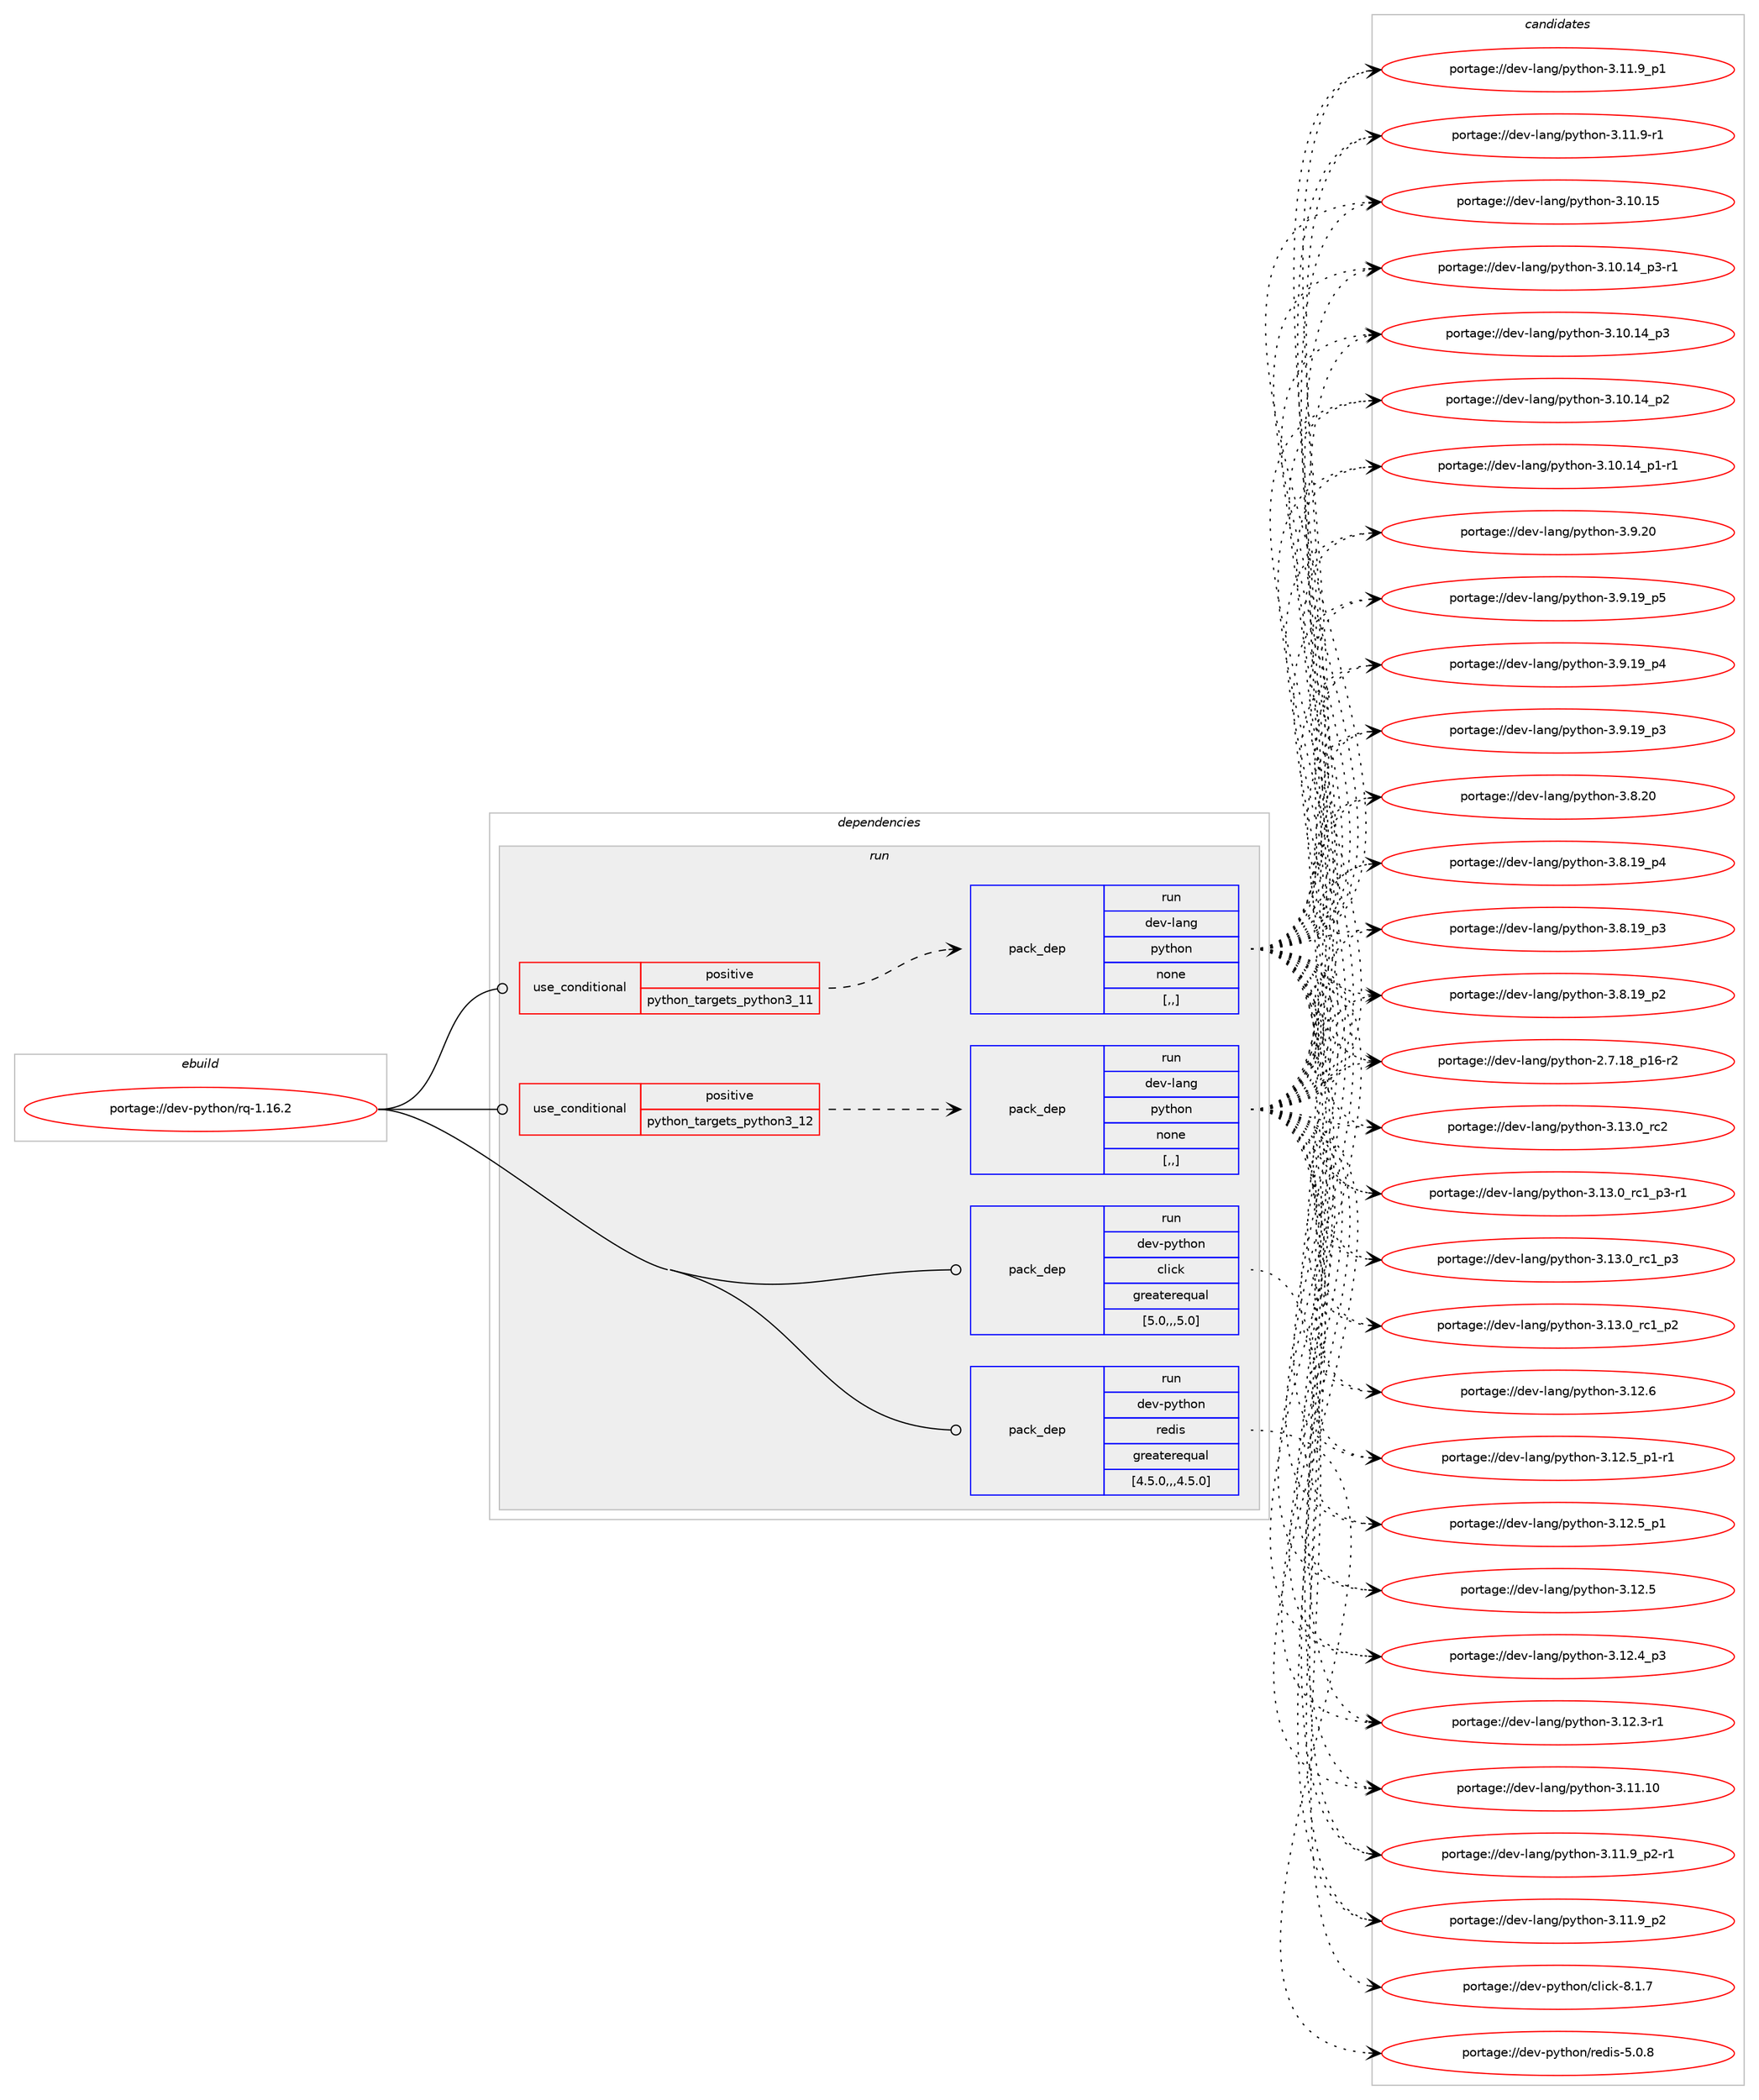 digraph prolog {

# *************
# Graph options
# *************

newrank=true;
concentrate=true;
compound=true;
graph [rankdir=LR,fontname=Helvetica,fontsize=10,ranksep=1.5];#, ranksep=2.5, nodesep=0.2];
edge  [arrowhead=vee];
node  [fontname=Helvetica,fontsize=10];

# **********
# The ebuild
# **********

subgraph cluster_leftcol {
color=gray;
label=<<i>ebuild</i>>;
id [label="portage://dev-python/rq-1.16.2", color=red, width=4, href="../dev-python/rq-1.16.2.svg"];
}

# ****************
# The dependencies
# ****************

subgraph cluster_midcol {
color=gray;
label=<<i>dependencies</i>>;
subgraph cluster_compile {
fillcolor="#eeeeee";
style=filled;
label=<<i>compile</i>>;
}
subgraph cluster_compileandrun {
fillcolor="#eeeeee";
style=filled;
label=<<i>compile and run</i>>;
}
subgraph cluster_run {
fillcolor="#eeeeee";
style=filled;
label=<<i>run</i>>;
subgraph cond169814 {
dependency657611 [label=<<TABLE BORDER="0" CELLBORDER="1" CELLSPACING="0" CELLPADDING="4"><TR><TD ROWSPAN="3" CELLPADDING="10">use_conditional</TD></TR><TR><TD>positive</TD></TR><TR><TD>python_targets_python3_11</TD></TR></TABLE>>, shape=none, color=red];
subgraph pack482935 {
dependency657612 [label=<<TABLE BORDER="0" CELLBORDER="1" CELLSPACING="0" CELLPADDING="4" WIDTH="220"><TR><TD ROWSPAN="6" CELLPADDING="30">pack_dep</TD></TR><TR><TD WIDTH="110">run</TD></TR><TR><TD>dev-lang</TD></TR><TR><TD>python</TD></TR><TR><TD>none</TD></TR><TR><TD>[,,]</TD></TR></TABLE>>, shape=none, color=blue];
}
dependency657611:e -> dependency657612:w [weight=20,style="dashed",arrowhead="vee"];
}
id:e -> dependency657611:w [weight=20,style="solid",arrowhead="odot"];
subgraph cond169815 {
dependency657613 [label=<<TABLE BORDER="0" CELLBORDER="1" CELLSPACING="0" CELLPADDING="4"><TR><TD ROWSPAN="3" CELLPADDING="10">use_conditional</TD></TR><TR><TD>positive</TD></TR><TR><TD>python_targets_python3_12</TD></TR></TABLE>>, shape=none, color=red];
subgraph pack482936 {
dependency657614 [label=<<TABLE BORDER="0" CELLBORDER="1" CELLSPACING="0" CELLPADDING="4" WIDTH="220"><TR><TD ROWSPAN="6" CELLPADDING="30">pack_dep</TD></TR><TR><TD WIDTH="110">run</TD></TR><TR><TD>dev-lang</TD></TR><TR><TD>python</TD></TR><TR><TD>none</TD></TR><TR><TD>[,,]</TD></TR></TABLE>>, shape=none, color=blue];
}
dependency657613:e -> dependency657614:w [weight=20,style="dashed",arrowhead="vee"];
}
id:e -> dependency657613:w [weight=20,style="solid",arrowhead="odot"];
subgraph pack482937 {
dependency657615 [label=<<TABLE BORDER="0" CELLBORDER="1" CELLSPACING="0" CELLPADDING="4" WIDTH="220"><TR><TD ROWSPAN="6" CELLPADDING="30">pack_dep</TD></TR><TR><TD WIDTH="110">run</TD></TR><TR><TD>dev-python</TD></TR><TR><TD>click</TD></TR><TR><TD>greaterequal</TD></TR><TR><TD>[5.0,,,5.0]</TD></TR></TABLE>>, shape=none, color=blue];
}
id:e -> dependency657615:w [weight=20,style="solid",arrowhead="odot"];
subgraph pack482938 {
dependency657616 [label=<<TABLE BORDER="0" CELLBORDER="1" CELLSPACING="0" CELLPADDING="4" WIDTH="220"><TR><TD ROWSPAN="6" CELLPADDING="30">pack_dep</TD></TR><TR><TD WIDTH="110">run</TD></TR><TR><TD>dev-python</TD></TR><TR><TD>redis</TD></TR><TR><TD>greaterequal</TD></TR><TR><TD>[4.5.0,,,4.5.0]</TD></TR></TABLE>>, shape=none, color=blue];
}
id:e -> dependency657616:w [weight=20,style="solid",arrowhead="odot"];
}
}

# **************
# The candidates
# **************

subgraph cluster_choices {
rank=same;
color=gray;
label=<<i>candidates</i>>;

subgraph choice482935 {
color=black;
nodesep=1;
choice10010111845108971101034711212111610411111045514649514648951149950 [label="portage://dev-lang/python-3.13.0_rc2", color=red, width=4,href="../dev-lang/python-3.13.0_rc2.svg"];
choice1001011184510897110103471121211161041111104551464951464895114994995112514511449 [label="portage://dev-lang/python-3.13.0_rc1_p3-r1", color=red, width=4,href="../dev-lang/python-3.13.0_rc1_p3-r1.svg"];
choice100101118451089711010347112121116104111110455146495146489511499499511251 [label="portage://dev-lang/python-3.13.0_rc1_p3", color=red, width=4,href="../dev-lang/python-3.13.0_rc1_p3.svg"];
choice100101118451089711010347112121116104111110455146495146489511499499511250 [label="portage://dev-lang/python-3.13.0_rc1_p2", color=red, width=4,href="../dev-lang/python-3.13.0_rc1_p2.svg"];
choice10010111845108971101034711212111610411111045514649504654 [label="portage://dev-lang/python-3.12.6", color=red, width=4,href="../dev-lang/python-3.12.6.svg"];
choice1001011184510897110103471121211161041111104551464950465395112494511449 [label="portage://dev-lang/python-3.12.5_p1-r1", color=red, width=4,href="../dev-lang/python-3.12.5_p1-r1.svg"];
choice100101118451089711010347112121116104111110455146495046539511249 [label="portage://dev-lang/python-3.12.5_p1", color=red, width=4,href="../dev-lang/python-3.12.5_p1.svg"];
choice10010111845108971101034711212111610411111045514649504653 [label="portage://dev-lang/python-3.12.5", color=red, width=4,href="../dev-lang/python-3.12.5.svg"];
choice100101118451089711010347112121116104111110455146495046529511251 [label="portage://dev-lang/python-3.12.4_p3", color=red, width=4,href="../dev-lang/python-3.12.4_p3.svg"];
choice100101118451089711010347112121116104111110455146495046514511449 [label="portage://dev-lang/python-3.12.3-r1", color=red, width=4,href="../dev-lang/python-3.12.3-r1.svg"];
choice1001011184510897110103471121211161041111104551464949464948 [label="portage://dev-lang/python-3.11.10", color=red, width=4,href="../dev-lang/python-3.11.10.svg"];
choice1001011184510897110103471121211161041111104551464949465795112504511449 [label="portage://dev-lang/python-3.11.9_p2-r1", color=red, width=4,href="../dev-lang/python-3.11.9_p2-r1.svg"];
choice100101118451089711010347112121116104111110455146494946579511250 [label="portage://dev-lang/python-3.11.9_p2", color=red, width=4,href="../dev-lang/python-3.11.9_p2.svg"];
choice100101118451089711010347112121116104111110455146494946579511249 [label="portage://dev-lang/python-3.11.9_p1", color=red, width=4,href="../dev-lang/python-3.11.9_p1.svg"];
choice100101118451089711010347112121116104111110455146494946574511449 [label="portage://dev-lang/python-3.11.9-r1", color=red, width=4,href="../dev-lang/python-3.11.9-r1.svg"];
choice1001011184510897110103471121211161041111104551464948464953 [label="portage://dev-lang/python-3.10.15", color=red, width=4,href="../dev-lang/python-3.10.15.svg"];
choice100101118451089711010347112121116104111110455146494846495295112514511449 [label="portage://dev-lang/python-3.10.14_p3-r1", color=red, width=4,href="../dev-lang/python-3.10.14_p3-r1.svg"];
choice10010111845108971101034711212111610411111045514649484649529511251 [label="portage://dev-lang/python-3.10.14_p3", color=red, width=4,href="../dev-lang/python-3.10.14_p3.svg"];
choice10010111845108971101034711212111610411111045514649484649529511250 [label="portage://dev-lang/python-3.10.14_p2", color=red, width=4,href="../dev-lang/python-3.10.14_p2.svg"];
choice100101118451089711010347112121116104111110455146494846495295112494511449 [label="portage://dev-lang/python-3.10.14_p1-r1", color=red, width=4,href="../dev-lang/python-3.10.14_p1-r1.svg"];
choice10010111845108971101034711212111610411111045514657465048 [label="portage://dev-lang/python-3.9.20", color=red, width=4,href="../dev-lang/python-3.9.20.svg"];
choice100101118451089711010347112121116104111110455146574649579511253 [label="portage://dev-lang/python-3.9.19_p5", color=red, width=4,href="../dev-lang/python-3.9.19_p5.svg"];
choice100101118451089711010347112121116104111110455146574649579511252 [label="portage://dev-lang/python-3.9.19_p4", color=red, width=4,href="../dev-lang/python-3.9.19_p4.svg"];
choice100101118451089711010347112121116104111110455146574649579511251 [label="portage://dev-lang/python-3.9.19_p3", color=red, width=4,href="../dev-lang/python-3.9.19_p3.svg"];
choice10010111845108971101034711212111610411111045514656465048 [label="portage://dev-lang/python-3.8.20", color=red, width=4,href="../dev-lang/python-3.8.20.svg"];
choice100101118451089711010347112121116104111110455146564649579511252 [label="portage://dev-lang/python-3.8.19_p4", color=red, width=4,href="../dev-lang/python-3.8.19_p4.svg"];
choice100101118451089711010347112121116104111110455146564649579511251 [label="portage://dev-lang/python-3.8.19_p3", color=red, width=4,href="../dev-lang/python-3.8.19_p3.svg"];
choice100101118451089711010347112121116104111110455146564649579511250 [label="portage://dev-lang/python-3.8.19_p2", color=red, width=4,href="../dev-lang/python-3.8.19_p2.svg"];
choice100101118451089711010347112121116104111110455046554649569511249544511450 [label="portage://dev-lang/python-2.7.18_p16-r2", color=red, width=4,href="../dev-lang/python-2.7.18_p16-r2.svg"];
dependency657612:e -> choice10010111845108971101034711212111610411111045514649514648951149950:w [style=dotted,weight="100"];
dependency657612:e -> choice1001011184510897110103471121211161041111104551464951464895114994995112514511449:w [style=dotted,weight="100"];
dependency657612:e -> choice100101118451089711010347112121116104111110455146495146489511499499511251:w [style=dotted,weight="100"];
dependency657612:e -> choice100101118451089711010347112121116104111110455146495146489511499499511250:w [style=dotted,weight="100"];
dependency657612:e -> choice10010111845108971101034711212111610411111045514649504654:w [style=dotted,weight="100"];
dependency657612:e -> choice1001011184510897110103471121211161041111104551464950465395112494511449:w [style=dotted,weight="100"];
dependency657612:e -> choice100101118451089711010347112121116104111110455146495046539511249:w [style=dotted,weight="100"];
dependency657612:e -> choice10010111845108971101034711212111610411111045514649504653:w [style=dotted,weight="100"];
dependency657612:e -> choice100101118451089711010347112121116104111110455146495046529511251:w [style=dotted,weight="100"];
dependency657612:e -> choice100101118451089711010347112121116104111110455146495046514511449:w [style=dotted,weight="100"];
dependency657612:e -> choice1001011184510897110103471121211161041111104551464949464948:w [style=dotted,weight="100"];
dependency657612:e -> choice1001011184510897110103471121211161041111104551464949465795112504511449:w [style=dotted,weight="100"];
dependency657612:e -> choice100101118451089711010347112121116104111110455146494946579511250:w [style=dotted,weight="100"];
dependency657612:e -> choice100101118451089711010347112121116104111110455146494946579511249:w [style=dotted,weight="100"];
dependency657612:e -> choice100101118451089711010347112121116104111110455146494946574511449:w [style=dotted,weight="100"];
dependency657612:e -> choice1001011184510897110103471121211161041111104551464948464953:w [style=dotted,weight="100"];
dependency657612:e -> choice100101118451089711010347112121116104111110455146494846495295112514511449:w [style=dotted,weight="100"];
dependency657612:e -> choice10010111845108971101034711212111610411111045514649484649529511251:w [style=dotted,weight="100"];
dependency657612:e -> choice10010111845108971101034711212111610411111045514649484649529511250:w [style=dotted,weight="100"];
dependency657612:e -> choice100101118451089711010347112121116104111110455146494846495295112494511449:w [style=dotted,weight="100"];
dependency657612:e -> choice10010111845108971101034711212111610411111045514657465048:w [style=dotted,weight="100"];
dependency657612:e -> choice100101118451089711010347112121116104111110455146574649579511253:w [style=dotted,weight="100"];
dependency657612:e -> choice100101118451089711010347112121116104111110455146574649579511252:w [style=dotted,weight="100"];
dependency657612:e -> choice100101118451089711010347112121116104111110455146574649579511251:w [style=dotted,weight="100"];
dependency657612:e -> choice10010111845108971101034711212111610411111045514656465048:w [style=dotted,weight="100"];
dependency657612:e -> choice100101118451089711010347112121116104111110455146564649579511252:w [style=dotted,weight="100"];
dependency657612:e -> choice100101118451089711010347112121116104111110455146564649579511251:w [style=dotted,weight="100"];
dependency657612:e -> choice100101118451089711010347112121116104111110455146564649579511250:w [style=dotted,weight="100"];
dependency657612:e -> choice100101118451089711010347112121116104111110455046554649569511249544511450:w [style=dotted,weight="100"];
}
subgraph choice482936 {
color=black;
nodesep=1;
choice10010111845108971101034711212111610411111045514649514648951149950 [label="portage://dev-lang/python-3.13.0_rc2", color=red, width=4,href="../dev-lang/python-3.13.0_rc2.svg"];
choice1001011184510897110103471121211161041111104551464951464895114994995112514511449 [label="portage://dev-lang/python-3.13.0_rc1_p3-r1", color=red, width=4,href="../dev-lang/python-3.13.0_rc1_p3-r1.svg"];
choice100101118451089711010347112121116104111110455146495146489511499499511251 [label="portage://dev-lang/python-3.13.0_rc1_p3", color=red, width=4,href="../dev-lang/python-3.13.0_rc1_p3.svg"];
choice100101118451089711010347112121116104111110455146495146489511499499511250 [label="portage://dev-lang/python-3.13.0_rc1_p2", color=red, width=4,href="../dev-lang/python-3.13.0_rc1_p2.svg"];
choice10010111845108971101034711212111610411111045514649504654 [label="portage://dev-lang/python-3.12.6", color=red, width=4,href="../dev-lang/python-3.12.6.svg"];
choice1001011184510897110103471121211161041111104551464950465395112494511449 [label="portage://dev-lang/python-3.12.5_p1-r1", color=red, width=4,href="../dev-lang/python-3.12.5_p1-r1.svg"];
choice100101118451089711010347112121116104111110455146495046539511249 [label="portage://dev-lang/python-3.12.5_p1", color=red, width=4,href="../dev-lang/python-3.12.5_p1.svg"];
choice10010111845108971101034711212111610411111045514649504653 [label="portage://dev-lang/python-3.12.5", color=red, width=4,href="../dev-lang/python-3.12.5.svg"];
choice100101118451089711010347112121116104111110455146495046529511251 [label="portage://dev-lang/python-3.12.4_p3", color=red, width=4,href="../dev-lang/python-3.12.4_p3.svg"];
choice100101118451089711010347112121116104111110455146495046514511449 [label="portage://dev-lang/python-3.12.3-r1", color=red, width=4,href="../dev-lang/python-3.12.3-r1.svg"];
choice1001011184510897110103471121211161041111104551464949464948 [label="portage://dev-lang/python-3.11.10", color=red, width=4,href="../dev-lang/python-3.11.10.svg"];
choice1001011184510897110103471121211161041111104551464949465795112504511449 [label="portage://dev-lang/python-3.11.9_p2-r1", color=red, width=4,href="../dev-lang/python-3.11.9_p2-r1.svg"];
choice100101118451089711010347112121116104111110455146494946579511250 [label="portage://dev-lang/python-3.11.9_p2", color=red, width=4,href="../dev-lang/python-3.11.9_p2.svg"];
choice100101118451089711010347112121116104111110455146494946579511249 [label="portage://dev-lang/python-3.11.9_p1", color=red, width=4,href="../dev-lang/python-3.11.9_p1.svg"];
choice100101118451089711010347112121116104111110455146494946574511449 [label="portage://dev-lang/python-3.11.9-r1", color=red, width=4,href="../dev-lang/python-3.11.9-r1.svg"];
choice1001011184510897110103471121211161041111104551464948464953 [label="portage://dev-lang/python-3.10.15", color=red, width=4,href="../dev-lang/python-3.10.15.svg"];
choice100101118451089711010347112121116104111110455146494846495295112514511449 [label="portage://dev-lang/python-3.10.14_p3-r1", color=red, width=4,href="../dev-lang/python-3.10.14_p3-r1.svg"];
choice10010111845108971101034711212111610411111045514649484649529511251 [label="portage://dev-lang/python-3.10.14_p3", color=red, width=4,href="../dev-lang/python-3.10.14_p3.svg"];
choice10010111845108971101034711212111610411111045514649484649529511250 [label="portage://dev-lang/python-3.10.14_p2", color=red, width=4,href="../dev-lang/python-3.10.14_p2.svg"];
choice100101118451089711010347112121116104111110455146494846495295112494511449 [label="portage://dev-lang/python-3.10.14_p1-r1", color=red, width=4,href="../dev-lang/python-3.10.14_p1-r1.svg"];
choice10010111845108971101034711212111610411111045514657465048 [label="portage://dev-lang/python-3.9.20", color=red, width=4,href="../dev-lang/python-3.9.20.svg"];
choice100101118451089711010347112121116104111110455146574649579511253 [label="portage://dev-lang/python-3.9.19_p5", color=red, width=4,href="../dev-lang/python-3.9.19_p5.svg"];
choice100101118451089711010347112121116104111110455146574649579511252 [label="portage://dev-lang/python-3.9.19_p4", color=red, width=4,href="../dev-lang/python-3.9.19_p4.svg"];
choice100101118451089711010347112121116104111110455146574649579511251 [label="portage://dev-lang/python-3.9.19_p3", color=red, width=4,href="../dev-lang/python-3.9.19_p3.svg"];
choice10010111845108971101034711212111610411111045514656465048 [label="portage://dev-lang/python-3.8.20", color=red, width=4,href="../dev-lang/python-3.8.20.svg"];
choice100101118451089711010347112121116104111110455146564649579511252 [label="portage://dev-lang/python-3.8.19_p4", color=red, width=4,href="../dev-lang/python-3.8.19_p4.svg"];
choice100101118451089711010347112121116104111110455146564649579511251 [label="portage://dev-lang/python-3.8.19_p3", color=red, width=4,href="../dev-lang/python-3.8.19_p3.svg"];
choice100101118451089711010347112121116104111110455146564649579511250 [label="portage://dev-lang/python-3.8.19_p2", color=red, width=4,href="../dev-lang/python-3.8.19_p2.svg"];
choice100101118451089711010347112121116104111110455046554649569511249544511450 [label="portage://dev-lang/python-2.7.18_p16-r2", color=red, width=4,href="../dev-lang/python-2.7.18_p16-r2.svg"];
dependency657614:e -> choice10010111845108971101034711212111610411111045514649514648951149950:w [style=dotted,weight="100"];
dependency657614:e -> choice1001011184510897110103471121211161041111104551464951464895114994995112514511449:w [style=dotted,weight="100"];
dependency657614:e -> choice100101118451089711010347112121116104111110455146495146489511499499511251:w [style=dotted,weight="100"];
dependency657614:e -> choice100101118451089711010347112121116104111110455146495146489511499499511250:w [style=dotted,weight="100"];
dependency657614:e -> choice10010111845108971101034711212111610411111045514649504654:w [style=dotted,weight="100"];
dependency657614:e -> choice1001011184510897110103471121211161041111104551464950465395112494511449:w [style=dotted,weight="100"];
dependency657614:e -> choice100101118451089711010347112121116104111110455146495046539511249:w [style=dotted,weight="100"];
dependency657614:e -> choice10010111845108971101034711212111610411111045514649504653:w [style=dotted,weight="100"];
dependency657614:e -> choice100101118451089711010347112121116104111110455146495046529511251:w [style=dotted,weight="100"];
dependency657614:e -> choice100101118451089711010347112121116104111110455146495046514511449:w [style=dotted,weight="100"];
dependency657614:e -> choice1001011184510897110103471121211161041111104551464949464948:w [style=dotted,weight="100"];
dependency657614:e -> choice1001011184510897110103471121211161041111104551464949465795112504511449:w [style=dotted,weight="100"];
dependency657614:e -> choice100101118451089711010347112121116104111110455146494946579511250:w [style=dotted,weight="100"];
dependency657614:e -> choice100101118451089711010347112121116104111110455146494946579511249:w [style=dotted,weight="100"];
dependency657614:e -> choice100101118451089711010347112121116104111110455146494946574511449:w [style=dotted,weight="100"];
dependency657614:e -> choice1001011184510897110103471121211161041111104551464948464953:w [style=dotted,weight="100"];
dependency657614:e -> choice100101118451089711010347112121116104111110455146494846495295112514511449:w [style=dotted,weight="100"];
dependency657614:e -> choice10010111845108971101034711212111610411111045514649484649529511251:w [style=dotted,weight="100"];
dependency657614:e -> choice10010111845108971101034711212111610411111045514649484649529511250:w [style=dotted,weight="100"];
dependency657614:e -> choice100101118451089711010347112121116104111110455146494846495295112494511449:w [style=dotted,weight="100"];
dependency657614:e -> choice10010111845108971101034711212111610411111045514657465048:w [style=dotted,weight="100"];
dependency657614:e -> choice100101118451089711010347112121116104111110455146574649579511253:w [style=dotted,weight="100"];
dependency657614:e -> choice100101118451089711010347112121116104111110455146574649579511252:w [style=dotted,weight="100"];
dependency657614:e -> choice100101118451089711010347112121116104111110455146574649579511251:w [style=dotted,weight="100"];
dependency657614:e -> choice10010111845108971101034711212111610411111045514656465048:w [style=dotted,weight="100"];
dependency657614:e -> choice100101118451089711010347112121116104111110455146564649579511252:w [style=dotted,weight="100"];
dependency657614:e -> choice100101118451089711010347112121116104111110455146564649579511251:w [style=dotted,weight="100"];
dependency657614:e -> choice100101118451089711010347112121116104111110455146564649579511250:w [style=dotted,weight="100"];
dependency657614:e -> choice100101118451089711010347112121116104111110455046554649569511249544511450:w [style=dotted,weight="100"];
}
subgraph choice482937 {
color=black;
nodesep=1;
choice10010111845112121116104111110479910810599107455646494655 [label="portage://dev-python/click-8.1.7", color=red, width=4,href="../dev-python/click-8.1.7.svg"];
dependency657615:e -> choice10010111845112121116104111110479910810599107455646494655:w [style=dotted,weight="100"];
}
subgraph choice482938 {
color=black;
nodesep=1;
choice1001011184511212111610411111047114101100105115455346484656 [label="portage://dev-python/redis-5.0.8", color=red, width=4,href="../dev-python/redis-5.0.8.svg"];
dependency657616:e -> choice1001011184511212111610411111047114101100105115455346484656:w [style=dotted,weight="100"];
}
}

}
